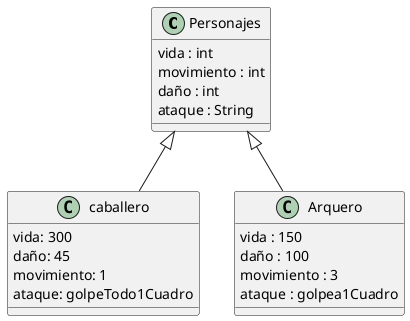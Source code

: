 @startuml

class Personajes{
    
    vida : int
    movimiento : int
    daño : int
    ataque : String
    
    }

    Personajes <|-- caballero 

    class caballero {

        vida: 300
        daño: 45
        movimiento: 1
        ataque: golpeTodo1Cuadro

    }

        Personajes <|-- Arquero

    class Arquero {
        vida : 150
        daño : 100
        movimiento : 3 
        ataque : golpea1Cuadro

    }


@enduml